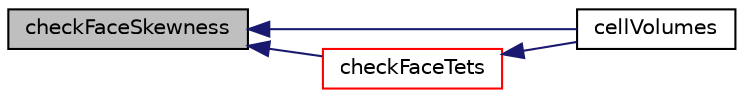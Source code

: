 digraph "checkFaceSkewness"
{
  bgcolor="transparent";
  edge [fontname="Helvetica",fontsize="10",labelfontname="Helvetica",labelfontsize="10"];
  node [fontname="Helvetica",fontsize="10",shape=record];
  rankdir="LR";
  Node3038 [label="checkFaceSkewness",height=0.2,width=0.4,color="black", fillcolor="grey75", style="filled", fontcolor="black"];
  Node3038 -> Node3039 [dir="back",color="midnightblue",fontsize="10",style="solid",fontname="Helvetica"];
  Node3039 [label="cellVolumes",height=0.2,width=0.4,color="black",URL="$a22309.html#abead6b42c36ac9c1a86fb2707b304a2f"];
  Node3038 -> Node3040 [dir="back",color="midnightblue",fontsize="10",style="solid",fontname="Helvetica"];
  Node3040 [label="checkFaceTets",height=0.2,width=0.4,color="red",URL="$a22309.html#ac78de3d27453106d3cf818bda3fd90f4",tooltip="See primitiveMesh. "];
  Node3040 -> Node3039 [dir="back",color="midnightblue",fontsize="10",style="solid",fontname="Helvetica"];
}
